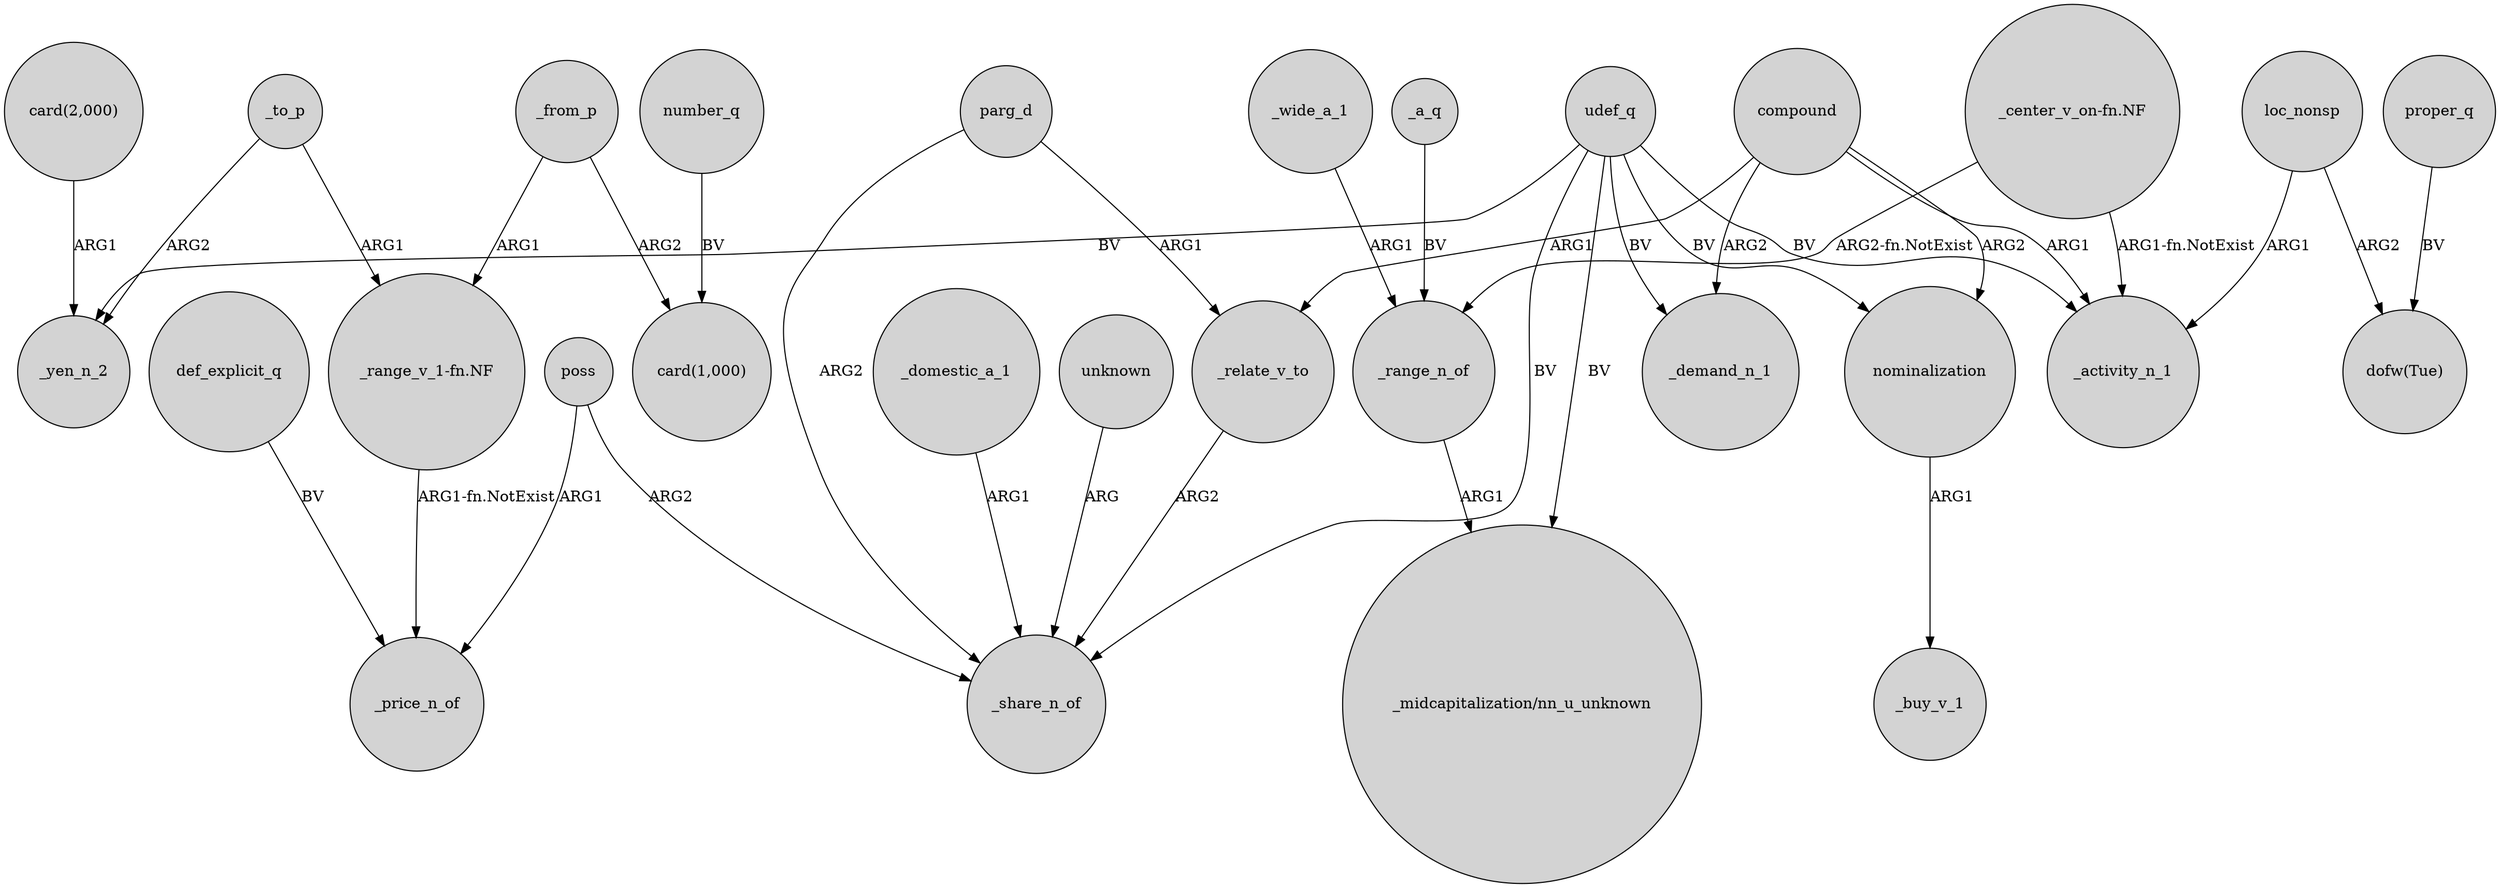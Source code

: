 digraph {
	node [shape=circle style=filled]
	udef_q -> _yen_n_2 [label=BV]
	poss -> _price_n_of [label=ARG1]
	udef_q -> _activity_n_1 [label=BV]
	"_center_v_on-fn.NF" -> _activity_n_1 [label="ARG1-fn.NotExist"]
	_relate_v_to -> _share_n_of [label=ARG2]
	parg_d -> _share_n_of [label=ARG2]
	parg_d -> _relate_v_to [label=ARG1]
	_wide_a_1 -> _range_n_of [label=ARG1]
	"_range_v_1-fn.NF" -> _price_n_of [label="ARG1-fn.NotExist"]
	_from_p -> "card(1,000)" [label=ARG2]
	compound -> nominalization [label=ARG2]
	proper_q -> "dofw(Tue)" [label=BV]
	nominalization -> _buy_v_1 [label=ARG1]
	_to_p -> "_range_v_1-fn.NF" [label=ARG1]
	_domestic_a_1 -> _share_n_of [label=ARG1]
	def_explicit_q -> _price_n_of [label=BV]
	loc_nonsp -> _activity_n_1 [label=ARG1]
	udef_q -> "_midcapitalization/nn_u_unknown" [label=BV]
	_a_q -> _range_n_of [label=BV]
	number_q -> "card(1,000)" [label=BV]
	compound -> _activity_n_1 [label=ARG1]
	loc_nonsp -> "dofw(Tue)" [label=ARG2]
	udef_q -> _demand_n_1 [label=BV]
	"card(2,000)" -> _yen_n_2 [label=ARG1]
	udef_q -> nominalization [label=BV]
	udef_q -> _share_n_of [label=BV]
	unknown -> _share_n_of [label=ARG]
	compound -> _demand_n_1 [label=ARG2]
	_to_p -> _yen_n_2 [label=ARG2]
	compound -> _relate_v_to [label=ARG1]
	_from_p -> "_range_v_1-fn.NF" [label=ARG1]
	poss -> _share_n_of [label=ARG2]
	"_center_v_on-fn.NF" -> _range_n_of [label="ARG2-fn.NotExist"]
	_range_n_of -> "_midcapitalization/nn_u_unknown" [label=ARG1]
}
